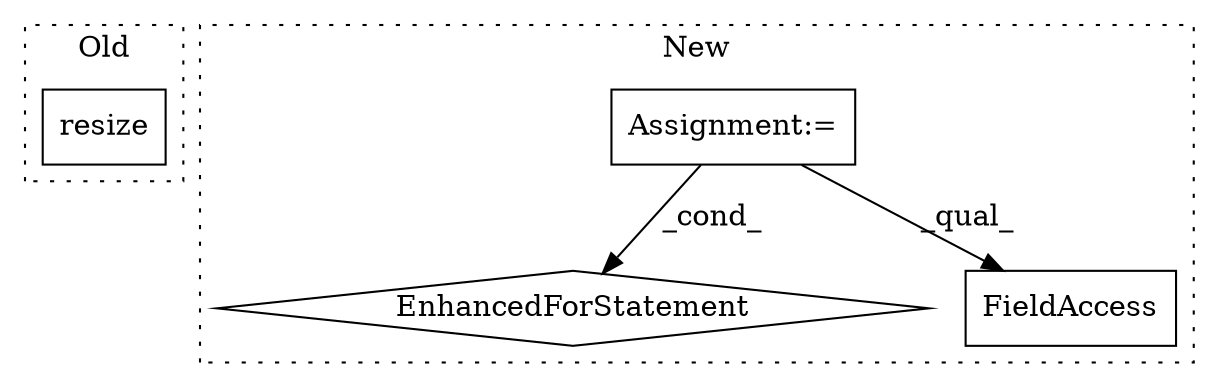 digraph G {
subgraph cluster0 {
1 [label="resize" a="32" s="4077,4104" l="7,1" shape="box"];
label = "Old";
style="dotted";
}
subgraph cluster1 {
2 [label="EnhancedForStatement" a="70" s="4668,4753" l="57,2" shape="diamond"];
3 [label="Assignment:=" a="7" s="3652" l="1" shape="box"];
4 [label="FieldAccess" a="22" s="4642" l="6" shape="box"];
label = "New";
style="dotted";
}
3 -> 4 [label="_qual_"];
3 -> 2 [label="_cond_"];
}